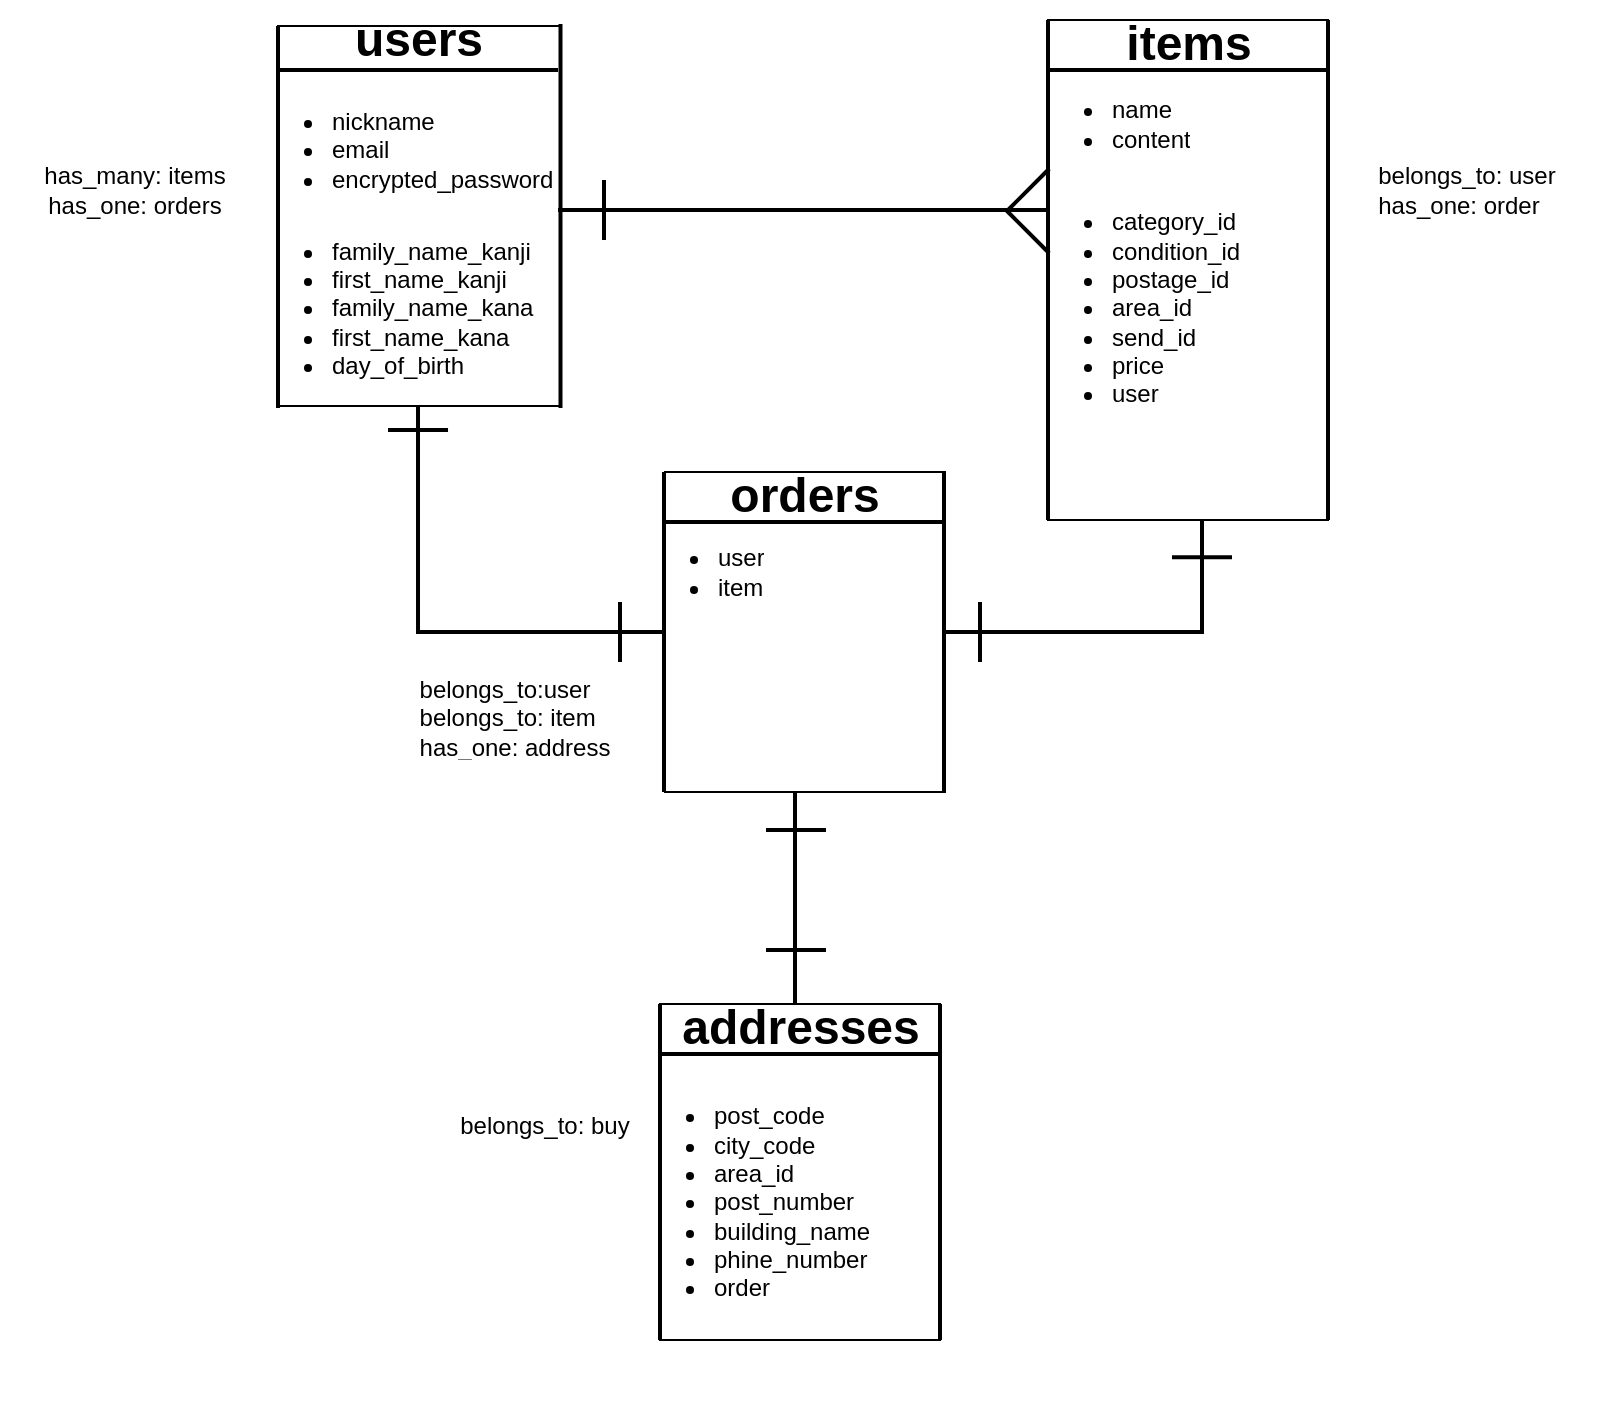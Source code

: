 <mxfile>
    <diagram id="_jFlRk57iaFYQJlf225O" name="ページ1">
        <mxGraphModel dx="681" dy="772" grid="1" gridSize="10" guides="1" tooltips="1" connect="1" arrows="1" fold="1" page="1" pageScale="1" pageWidth="827" pageHeight="1169" math="0" shadow="0">
            <root>
                <mxCell id="0"/>
                <mxCell id="1" parent="0"/>
                <mxCell id="53" value="&lt;ul&gt;&lt;li&gt;nickname&lt;/li&gt;&lt;li&gt;email&lt;/li&gt;&lt;li&gt;encrypted_password&lt;/li&gt;&lt;/ul&gt;" style="text;strokeColor=none;fillColor=none;html=1;whiteSpace=wrap;verticalAlign=middle;overflow=hidden;" vertex="1" parent="1">
                    <mxGeometry x="140" y="130" width="180" height="110" as="geometry"/>
                </mxCell>
                <mxCell id="80" value="&lt;ul&gt;&lt;li&gt;family_name_kanji&lt;/li&gt;&lt;li&gt;first_name_kanji&lt;/li&gt;&lt;li&gt;family_name_kana&lt;/li&gt;&lt;li&gt;first_name_kana&lt;/li&gt;&lt;li&gt;day_of_birth&lt;/li&gt;&lt;/ul&gt;" style="text;strokeColor=none;fillColor=none;html=1;whiteSpace=wrap;verticalAlign=middle;overflow=hidden;" vertex="1" parent="1">
                    <mxGeometry x="140" y="183.63" width="180" height="160" as="geometry"/>
                </mxCell>
                <mxCell id="82" value="" style="shape=partialRectangle;whiteSpace=wrap;html=1;left=0;right=0;fillColor=none;" vertex="1" parent="1">
                    <mxGeometry x="155.01" y="123" width="140" height="190" as="geometry"/>
                </mxCell>
                <mxCell id="83" value="" style="line;strokeWidth=2;direction=south;html=1;" vertex="1" parent="1">
                    <mxGeometry x="145" y="123" width="20" height="191" as="geometry"/>
                </mxCell>
                <mxCell id="84" value="" style="line;strokeWidth=2;direction=south;html=1;" vertex="1" parent="1">
                    <mxGeometry x="291.25" y="122" width="10" height="192" as="geometry"/>
                </mxCell>
                <mxCell id="86" value="" style="line;strokeWidth=2;html=1;" vertex="1" parent="1">
                    <mxGeometry x="155" y="140" width="140" height="10" as="geometry"/>
                </mxCell>
                <mxCell id="88" value="users" style="text;strokeColor=none;fillColor=none;html=1;fontSize=24;fontStyle=1;verticalAlign=middle;align=center;" vertex="1" parent="1">
                    <mxGeometry x="175" y="110" width="100" height="40" as="geometry"/>
                </mxCell>
                <mxCell id="89" value="" style="shape=partialRectangle;whiteSpace=wrap;html=1;left=0;right=0;fillColor=none;" vertex="1" parent="1">
                    <mxGeometry x="540" y="120" width="140" height="250" as="geometry"/>
                </mxCell>
                <mxCell id="90" value="" style="line;strokeWidth=2;direction=south;html=1;" vertex="1" parent="1">
                    <mxGeometry x="675" y="120" width="10" height="250" as="geometry"/>
                </mxCell>
                <mxCell id="91" value="" style="line;strokeWidth=2;html=1;" vertex="1" parent="1">
                    <mxGeometry x="540" y="140" width="140" height="10" as="geometry"/>
                </mxCell>
                <mxCell id="92" value="items" style="text;strokeColor=none;fillColor=none;html=1;fontSize=24;fontStyle=1;verticalAlign=middle;align=center;" vertex="1" parent="1">
                    <mxGeometry x="560" y="112" width="100" height="40" as="geometry"/>
                </mxCell>
                <mxCell id="93" value="" style="line;strokeWidth=2;direction=south;html=1;" vertex="1" parent="1">
                    <mxGeometry x="530" y="120" width="20" height="250" as="geometry"/>
                </mxCell>
                <mxCell id="96" value="&lt;div&gt;&lt;br&gt;&lt;/div&gt;&lt;ul&gt;&lt;li&gt;name&lt;/li&gt;&lt;li&gt;content&lt;/li&gt;&lt;/ul&gt;" style="text;strokeColor=none;fillColor=none;html=1;whiteSpace=wrap;verticalAlign=middle;overflow=hidden;" vertex="1" parent="1">
                    <mxGeometry x="530" y="125" width="100" height="80" as="geometry"/>
                </mxCell>
                <mxCell id="97" value="&lt;ul&gt;&lt;li&gt;category_id&lt;/li&gt;&lt;li&gt;condition_id&lt;br&gt;&lt;/li&gt;&lt;li&gt;postage_id&lt;/li&gt;&lt;li&gt;area_id&lt;/li&gt;&lt;li&gt;send_id&lt;/li&gt;&lt;li&gt;price&lt;/li&gt;&lt;li&gt;user&lt;/li&gt;&lt;/ul&gt;" style="text;strokeColor=none;fillColor=none;html=1;whiteSpace=wrap;verticalAlign=middle;overflow=hidden;" vertex="1" parent="1">
                    <mxGeometry x="530" y="136.63" width="110" height="254" as="geometry"/>
                </mxCell>
                <mxCell id="105" value="&lt;ul&gt;&lt;li&gt;user&lt;/li&gt;&lt;li&gt;item&lt;/li&gt;&lt;/ul&gt;" style="text;strokeColor=none;fillColor=none;html=1;whiteSpace=wrap;verticalAlign=middle;overflow=hidden;" vertex="1" parent="1">
                    <mxGeometry x="333" y="341" width="150" height="110" as="geometry"/>
                </mxCell>
                <mxCell id="106" value="" style="shape=partialRectangle;whiteSpace=wrap;html=1;left=0;right=0;fillColor=none;" vertex="1" parent="1">
                    <mxGeometry x="348.5" y="346" width="140" height="160" as="geometry"/>
                </mxCell>
                <mxCell id="107" value="" style="line;strokeWidth=2;direction=south;html=1;" vertex="1" parent="1">
                    <mxGeometry x="338" y="346" width="20" height="160" as="geometry"/>
                </mxCell>
                <mxCell id="108" value="" style="line;strokeWidth=2;direction=south;html=1;" vertex="1" parent="1">
                    <mxGeometry x="483" y="346" width="10" height="160" as="geometry"/>
                </mxCell>
                <mxCell id="109" value="" style="line;strokeWidth=2;html=1;" vertex="1" parent="1">
                    <mxGeometry x="348" y="366" width="140" height="10" as="geometry"/>
                </mxCell>
                <mxCell id="110" value="orders" style="text;strokeColor=none;fillColor=none;html=1;fontSize=24;fontStyle=1;verticalAlign=middle;align=center;" vertex="1" parent="1">
                    <mxGeometry x="368" y="338" width="100" height="40" as="geometry"/>
                </mxCell>
                <mxCell id="117" value="&lt;ul&gt;&lt;li&gt;post_code&lt;/li&gt;&lt;li&gt;city_code&lt;/li&gt;&lt;li&gt;area_id&lt;/li&gt;&lt;li&gt;post_number&lt;/li&gt;&lt;li&gt;building_name&lt;/li&gt;&lt;li&gt;phine_number&lt;/li&gt;&lt;li&gt;order&lt;/li&gt;&lt;/ul&gt;" style="text;strokeColor=none;fillColor=none;html=1;whiteSpace=wrap;verticalAlign=middle;overflow=hidden;" vertex="1" parent="1">
                    <mxGeometry x="331" y="600" width="150" height="221.5" as="geometry"/>
                </mxCell>
                <mxCell id="118" value="" style="shape=partialRectangle;whiteSpace=wrap;html=1;left=0;right=0;fillColor=none;" vertex="1" parent="1">
                    <mxGeometry x="346" y="612" width="140" height="168" as="geometry"/>
                </mxCell>
                <mxCell id="119" value="" style="line;strokeWidth=2;direction=south;html=1;" vertex="1" parent="1">
                    <mxGeometry x="336" y="612" width="20" height="168" as="geometry"/>
                </mxCell>
                <mxCell id="120" value="" style="line;strokeWidth=2;direction=south;html=1;" vertex="1" parent="1">
                    <mxGeometry x="481" y="612" width="10" height="168" as="geometry"/>
                </mxCell>
                <mxCell id="121" value="" style="line;strokeWidth=2;html=1;" vertex="1" parent="1">
                    <mxGeometry x="346" y="632" width="140" height="10" as="geometry"/>
                </mxCell>
                <mxCell id="122" value="addresses" style="text;strokeColor=none;fillColor=none;html=1;fontSize=24;fontStyle=1;verticalAlign=middle;align=center;" vertex="1" parent="1">
                    <mxGeometry x="366" y="604" width="100" height="40" as="geometry"/>
                </mxCell>
                <mxCell id="124" value="" style="line;strokeWidth=2;html=1;" vertex="1" parent="1">
                    <mxGeometry x="295" y="210" width="245" height="10" as="geometry"/>
                </mxCell>
                <mxCell id="125" value="" style="line;strokeWidth=2;html=1;rotation=-90;" vertex="1" parent="1">
                    <mxGeometry x="303" y="210" width="30" height="10" as="geometry"/>
                </mxCell>
                <mxCell id="126" value="" style="line;strokeWidth=2;html=1;rotation=-45;" vertex="1" parent="1">
                    <mxGeometry x="515" y="200" width="30" height="10" as="geometry"/>
                </mxCell>
                <mxCell id="127" value="" style="line;strokeWidth=2;html=1;rotation=45;" vertex="1" parent="1">
                    <mxGeometry x="515" y="221" width="30" height="10" as="geometry"/>
                </mxCell>
                <mxCell id="128" value="" style="line;strokeWidth=2;html=1;rotation=-180;" vertex="1" parent="1">
                    <mxGeometry x="210.01" y="320" width="30" height="10" as="geometry"/>
                </mxCell>
                <mxCell id="129" value="" style="line;strokeWidth=2;html=1;rotation=-90;" vertex="1" parent="1">
                    <mxGeometry x="167.82" y="364.81" width="114.37" height="10" as="geometry"/>
                </mxCell>
                <mxCell id="133" value="" style="line;strokeWidth=2;html=1;rotation=-180;" vertex="1" parent="1">
                    <mxGeometry x="225.5" y="421" width="121.5" height="10" as="geometry"/>
                </mxCell>
                <mxCell id="135" value="" style="line;strokeWidth=2;html=1;rotation=-90;" vertex="1" parent="1">
                    <mxGeometry x="311" y="421" width="30" height="10" as="geometry"/>
                </mxCell>
                <mxCell id="138" value="" style="line;strokeWidth=2;html=1;rotation=-180;" vertex="1" parent="1">
                    <mxGeometry x="488.5" y="421" width="128" height="10" as="geometry"/>
                </mxCell>
                <mxCell id="140" value="" style="line;strokeWidth=2;html=1;rotation=-180;" vertex="1" parent="1">
                    <mxGeometry x="602" y="383.63" width="30" height="10" as="geometry"/>
                </mxCell>
                <mxCell id="142" value="" style="line;strokeWidth=2;html=1;rotation=-90;" vertex="1" parent="1">
                    <mxGeometry x="588.63" y="393.63" width="56.75" height="10" as="geometry"/>
                </mxCell>
                <mxCell id="145" value="" style="line;strokeWidth=2;html=1;rotation=-90;" vertex="1" parent="1">
                    <mxGeometry x="491" y="421" width="30" height="10" as="geometry"/>
                </mxCell>
                <mxCell id="148" value="" style="line;strokeWidth=2;html=1;rotation=-90;" vertex="1" parent="1">
                    <mxGeometry x="361" y="554" width="105" height="10" as="geometry"/>
                </mxCell>
                <mxCell id="149" value="" style="line;strokeWidth=2;html=1;rotation=0;" vertex="1" parent="1">
                    <mxGeometry x="399" y="520" width="30" height="10" as="geometry"/>
                </mxCell>
                <mxCell id="150" value="" style="line;strokeWidth=2;html=1;rotation=-180;" vertex="1" parent="1">
                    <mxGeometry x="399" y="580" width="30" height="10" as="geometry"/>
                </mxCell>
                <UserObject label="&lt;div style=&quot;text-align: left&quot;&gt;&lt;span&gt;has_many: items&lt;/span&gt;&lt;/div&gt;has_one: orders" placeholders="1" name="Variable" id="151">
                    <mxCell style="text;html=1;strokeColor=none;fillColor=none;align=center;verticalAlign=middle;whiteSpace=wrap;overflow=hidden;" vertex="1" parent="1">
                        <mxGeometry x="16.25" y="175" width="135" height="60" as="geometry"/>
                    </mxCell>
                </UserObject>
                <UserObject label="&lt;div style=&quot;text-align: left&quot;&gt;&lt;span&gt;belongs_to: user&lt;/span&gt;&lt;/div&gt;&lt;div style=&quot;text-align: left&quot;&gt;has_one: order&lt;/div&gt;" placeholders="1" name="Variable" id="152">
                    <mxCell style="text;html=1;strokeColor=none;fillColor=none;align=center;verticalAlign=middle;whiteSpace=wrap;overflow=hidden;" vertex="1" parent="1">
                        <mxGeometry x="682" y="175" width="135" height="60" as="geometry"/>
                    </mxCell>
                </UserObject>
                <UserObject label="&lt;div style=&quot;text-align: left&quot;&gt;&lt;br&gt;&lt;/div&gt;&lt;div style=&quot;text-align: left&quot;&gt;&lt;span&gt;belongs_to:user&lt;/span&gt;&lt;/div&gt;&lt;div style=&quot;text-align: left&quot;&gt;&lt;span&gt;belongs_to: item&lt;/span&gt;&lt;/div&gt;&lt;div style=&quot;text-align: left&quot;&gt;&lt;span&gt;has_one: address&lt;/span&gt;&lt;/div&gt;" placeholders="1" name="Variable" id="154">
                    <mxCell style="text;html=1;strokeColor=none;fillColor=none;align=center;verticalAlign=middle;whiteSpace=wrap;overflow=hidden;" vertex="1" parent="1">
                        <mxGeometry x="206" y="431" width="135" height="60" as="geometry"/>
                    </mxCell>
                </UserObject>
                <UserObject label="&lt;div style=&quot;text-align: left&quot;&gt;&lt;span&gt;belongs_to: buy&lt;/span&gt;&lt;/div&gt;&lt;div style=&quot;text-align: left&quot;&gt;&lt;br&gt;&lt;/div&gt;" placeholders="1" name="Variable" id="155">
                    <mxCell style="text;html=1;strokeColor=none;fillColor=none;align=center;verticalAlign=middle;whiteSpace=wrap;overflow=hidden;" vertex="1" parent="1">
                        <mxGeometry x="221" y="650" width="135" height="60" as="geometry"/>
                    </mxCell>
                </UserObject>
            </root>
        </mxGraphModel>
    </diagram>
</mxfile>